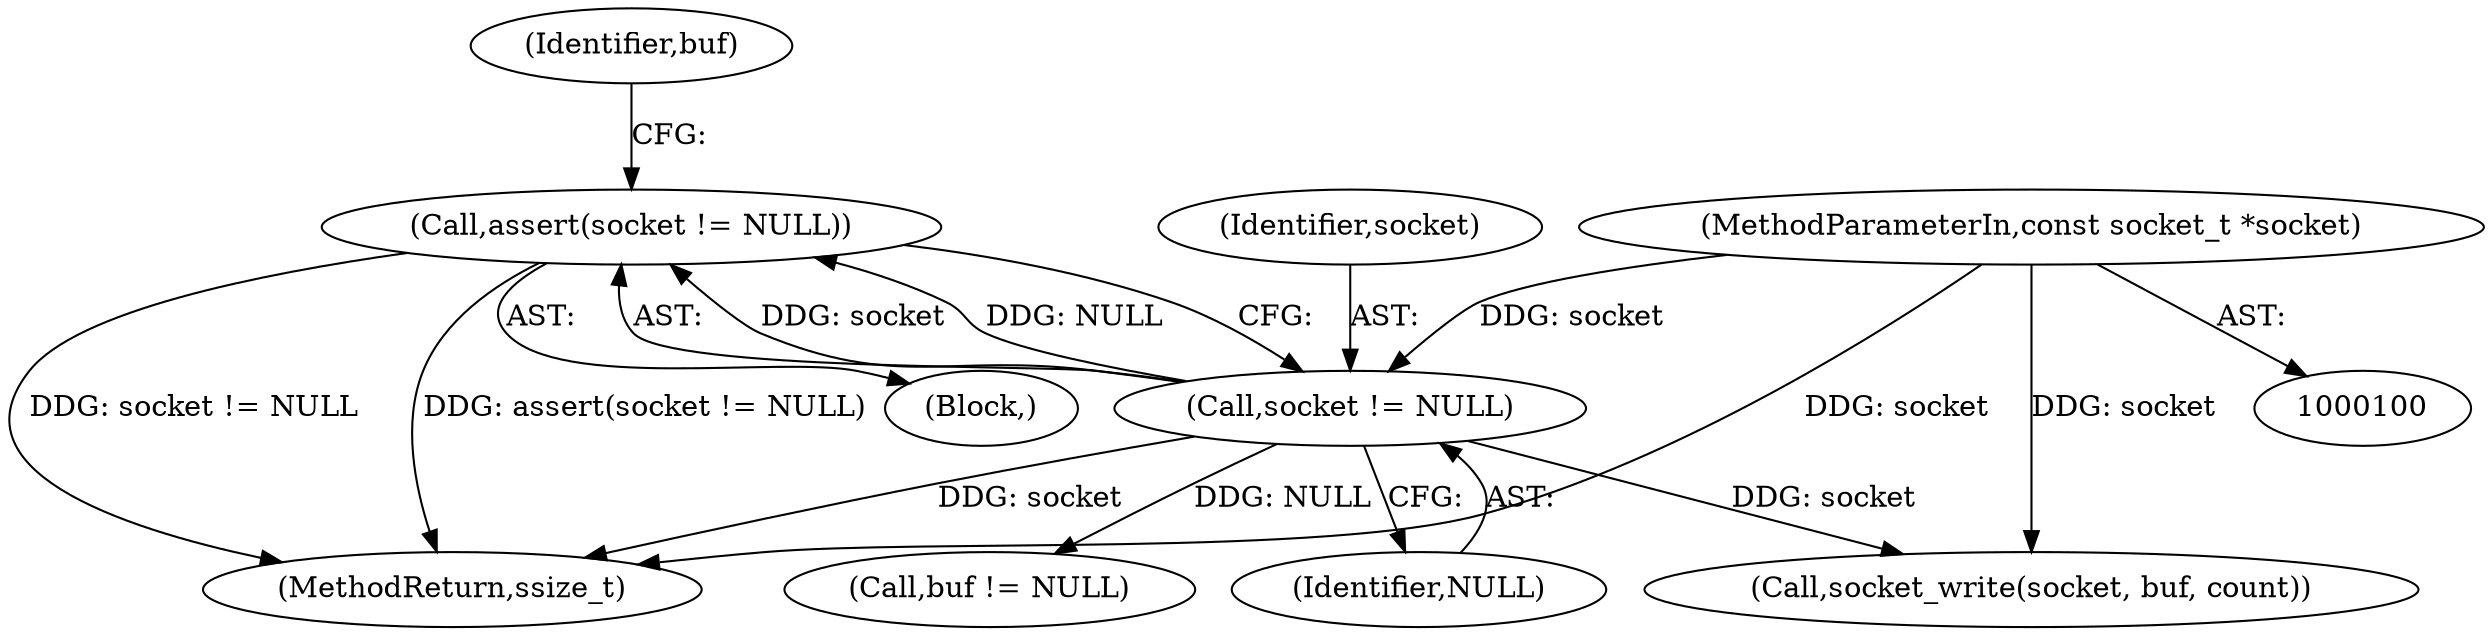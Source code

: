 digraph "0_Android_472271b153c5dc53c28beac55480a8d8434b2d5c_65@API" {
"1000106" [label="(Call,assert(socket != NULL))"];
"1000107" [label="(Call,socket != NULL)"];
"1000101" [label="(MethodParameterIn,const socket_t *socket)"];
"1000109" [label="(Identifier,NULL)"];
"1000106" [label="(Call,assert(socket != NULL))"];
"1000105" [label="(Block,)"];
"1000215" [label="(MethodReturn,ssize_t)"];
"1000112" [label="(Identifier,buf)"];
"1000111" [label="(Call,buf != NULL)"];
"1000119" [label="(Call,socket_write(socket, buf, count))"];
"1000101" [label="(MethodParameterIn,const socket_t *socket)"];
"1000108" [label="(Identifier,socket)"];
"1000107" [label="(Call,socket != NULL)"];
"1000106" -> "1000105"  [label="AST: "];
"1000106" -> "1000107"  [label="CFG: "];
"1000107" -> "1000106"  [label="AST: "];
"1000112" -> "1000106"  [label="CFG: "];
"1000106" -> "1000215"  [label="DDG: socket != NULL"];
"1000106" -> "1000215"  [label="DDG: assert(socket != NULL)"];
"1000107" -> "1000106"  [label="DDG: socket"];
"1000107" -> "1000106"  [label="DDG: NULL"];
"1000107" -> "1000109"  [label="CFG: "];
"1000108" -> "1000107"  [label="AST: "];
"1000109" -> "1000107"  [label="AST: "];
"1000107" -> "1000215"  [label="DDG: socket"];
"1000101" -> "1000107"  [label="DDG: socket"];
"1000107" -> "1000111"  [label="DDG: NULL"];
"1000107" -> "1000119"  [label="DDG: socket"];
"1000101" -> "1000100"  [label="AST: "];
"1000101" -> "1000215"  [label="DDG: socket"];
"1000101" -> "1000119"  [label="DDG: socket"];
}
